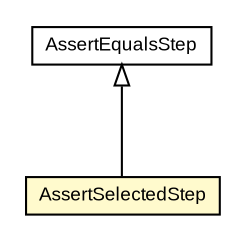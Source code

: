 #!/usr/local/bin/dot
#
# Class diagram 
# Generated by UMLGraph version R5_6-24-gf6e263 (http://www.umlgraph.org/)
#

digraph G {
	edge [fontname="arial",fontsize=10,labelfontname="arial",labelfontsize=10];
	node [fontname="arial",fontsize=10,shape=plaintext];
	nodesep=0.25;
	ranksep=0.5;
	// com.google.code.play.selenium.step.AssertSelectedStep
	c519 [label=<<table title="com.google.code.play.selenium.step.AssertSelectedStep" border="0" cellborder="1" cellspacing="0" cellpadding="2" port="p" bgcolor="lemonChiffon" href="./AssertSelectedStep.html">
		<tr><td><table border="0" cellspacing="0" cellpadding="1">
<tr><td align="center" balign="center"> AssertSelectedStep </td></tr>
		</table></td></tr>
		</table>>, URL="./AssertSelectedStep.html", fontname="arial", fontcolor="black", fontsize=9.0];
	// com.google.code.play.selenium.step.AssertEqualsStep
	c522 [label=<<table title="com.google.code.play.selenium.step.AssertEqualsStep" border="0" cellborder="1" cellspacing="0" cellpadding="2" port="p" href="./AssertEqualsStep.html">
		<tr><td><table border="0" cellspacing="0" cellpadding="1">
<tr><td align="center" balign="center"> AssertEqualsStep </td></tr>
		</table></td></tr>
		</table>>, URL="./AssertEqualsStep.html", fontname="arial", fontcolor="black", fontsize=9.0];
	//com.google.code.play.selenium.step.AssertSelectedStep extends com.google.code.play.selenium.step.AssertEqualsStep
	c522:p -> c519:p [dir=back,arrowtail=empty];
}

